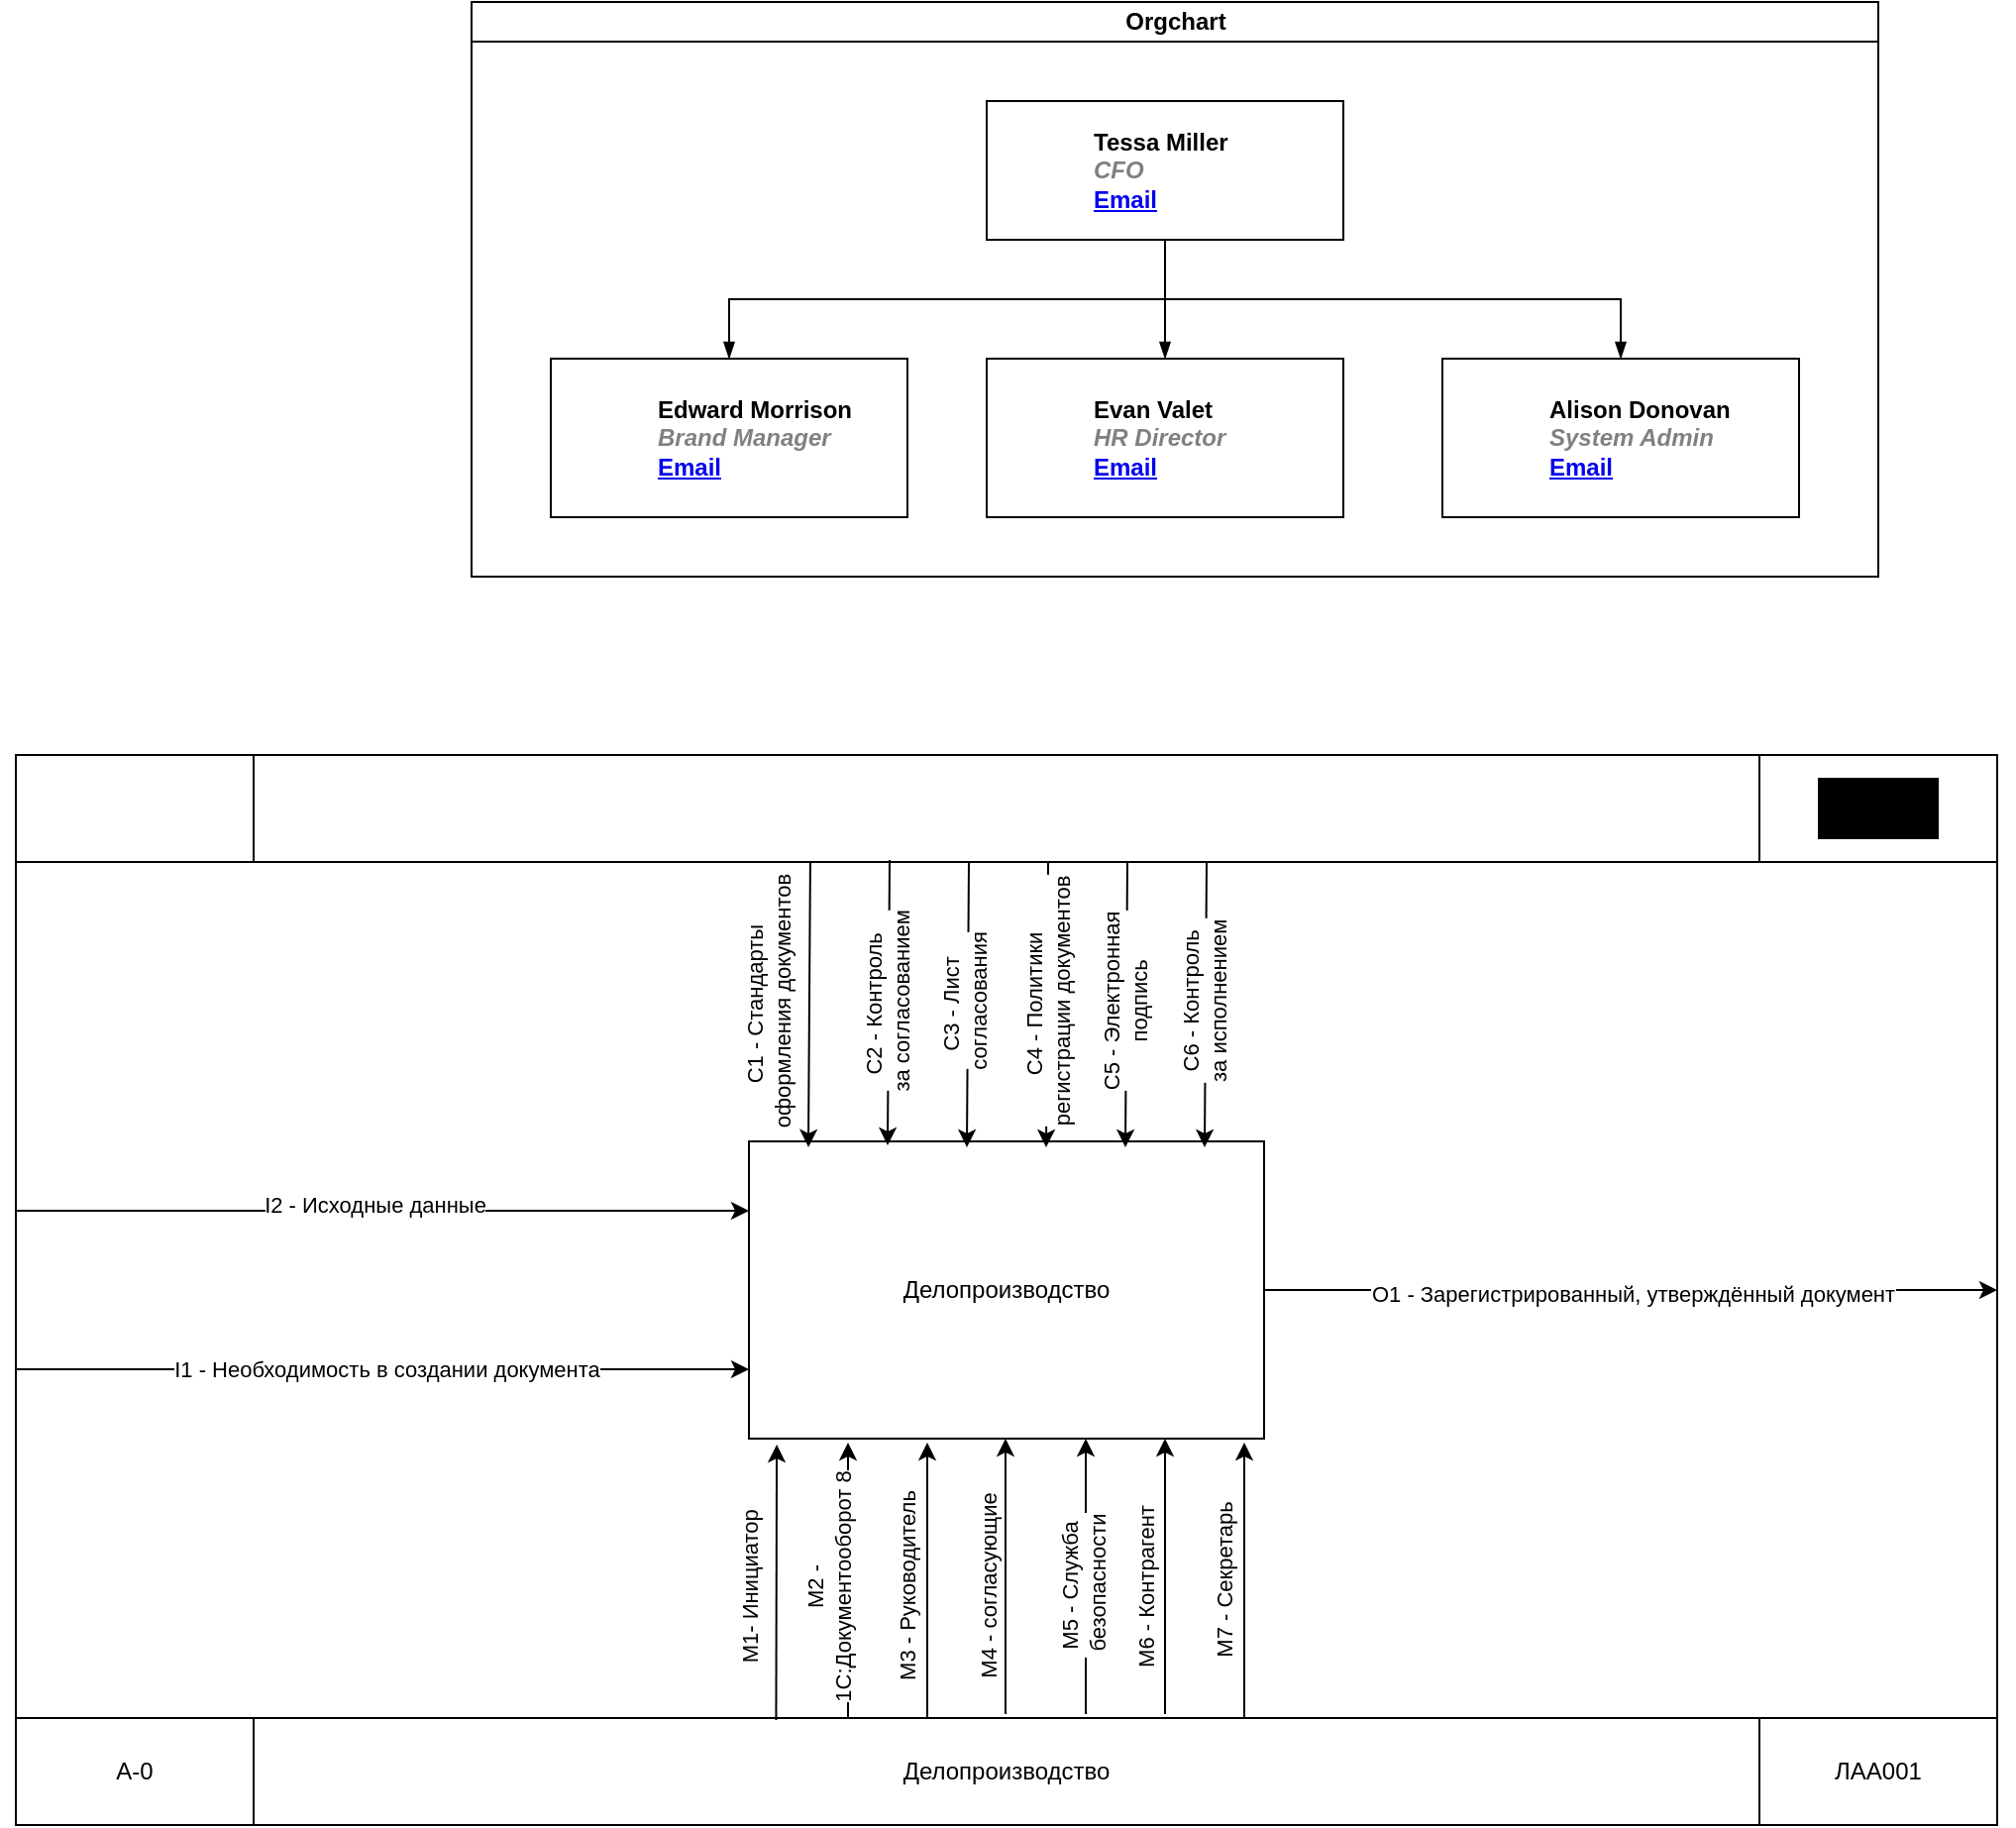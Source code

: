 <mxfile version="25.0.1">
  <diagram id="prtHgNgQTEPvFCAcTncT" name="Page-1">
    <mxGraphModel dx="1982" dy="659" grid="1" gridSize="10" guides="1" tooltips="1" connect="1" arrows="1" fold="1" page="1" pageScale="1" pageWidth="827" pageHeight="1169" math="0" shadow="0">
      <root>
        <mxCell id="0" />
        <mxCell id="1" parent="0" />
        <mxCell id="dNxyNK7c78bLwvsdeMH5-11" value="Orgchart" style="swimlane;html=1;startSize=20;horizontal=1;containerType=tree;glass=0;" parent="1" vertex="1">
          <mxGeometry x="40" y="80" width="710" height="290" as="geometry" />
        </mxCell>
        <UserObject label="%name%&lt;br&gt;&lt;i style=&quot;color: gray&quot;&gt;%position%&lt;/i&gt;&lt;br&gt;&lt;a href=&quot;mailto:%email%&quot;&gt;Email&lt;/a&gt;" name="Tessa Miller" position="CFO" location="Office 1" email="me@example.com" placeholders="1" link="https://www.draw.io" id="dNxyNK7c78bLwvsdeMH5-12">
          <mxCell style="label;image=https://cdn3.iconfinder.com/data/icons/user-avatars-1/512/users-3-128.png;whiteSpace=wrap;html=1;rounded=0;glass=0;treeMoving=1;treeFolding=1;" parent="dNxyNK7c78bLwvsdeMH5-11" vertex="1">
            <mxGeometry x="260" y="50" width="180" height="70" as="geometry" />
          </mxCell>
        </UserObject>
        <mxCell id="dNxyNK7c78bLwvsdeMH5-13" value="" style="endArrow=blockThin;endFill=1;fontSize=11;edgeStyle=elbowEdgeStyle;elbow=vertical;rounded=0;" parent="dNxyNK7c78bLwvsdeMH5-11" source="dNxyNK7c78bLwvsdeMH5-12" target="dNxyNK7c78bLwvsdeMH5-14" edge="1">
          <mxGeometry relative="1" as="geometry" />
        </mxCell>
        <UserObject label="%name%&lt;br&gt;&lt;i style=&quot;color: gray&quot;&gt;%position%&lt;/i&gt;&lt;br&gt;&lt;a href=&quot;mailto:%email%&quot;&gt;Email&lt;/a&gt;" name="Edward Morrison" position="Brand Manager" location="Office 2" email="me@example.com" placeholders="1" link="https://www.draw.io" id="dNxyNK7c78bLwvsdeMH5-14">
          <mxCell style="label;image=https://cdn3.iconfinder.com/data/icons/user-avatars-1/512/users-10-3-128.png;whiteSpace=wrap;html=1;rounded=0;glass=0;treeFolding=1;treeMoving=1;" parent="dNxyNK7c78bLwvsdeMH5-11" vertex="1">
            <mxGeometry x="40" y="180" width="180" height="80" as="geometry" />
          </mxCell>
        </UserObject>
        <mxCell id="dNxyNK7c78bLwvsdeMH5-15" value="" style="endArrow=blockThin;endFill=1;fontSize=11;edgeStyle=elbowEdgeStyle;elbow=vertical;rounded=0;" parent="dNxyNK7c78bLwvsdeMH5-11" source="dNxyNK7c78bLwvsdeMH5-12" target="dNxyNK7c78bLwvsdeMH5-16" edge="1">
          <mxGeometry relative="1" as="geometry" />
        </mxCell>
        <UserObject label="%name%&lt;br&gt;&lt;i style=&quot;color: gray&quot;&gt;%position%&lt;/i&gt;&lt;br&gt;&lt;a href=&quot;mailto:%email%&quot;&gt;Email&lt;/a&gt;" name="Evan Valet" position="HR Director" location="Office 4" email="me@example.com" placeholders="1" link="https://www.draw.io" id="dNxyNK7c78bLwvsdeMH5-16">
          <mxCell style="label;image=https://cdn3.iconfinder.com/data/icons/user-avatars-1/512/users-9-2-128.png;whiteSpace=wrap;html=1;rounded=0;glass=0;treeFolding=1;treeMoving=1;" parent="dNxyNK7c78bLwvsdeMH5-11" vertex="1">
            <mxGeometry x="260" y="180" width="180" height="80" as="geometry" />
          </mxCell>
        </UserObject>
        <mxCell id="dNxyNK7c78bLwvsdeMH5-17" value="" style="endArrow=blockThin;endFill=1;fontSize=11;edgeStyle=elbowEdgeStyle;elbow=vertical;rounded=0;" parent="dNxyNK7c78bLwvsdeMH5-11" source="dNxyNK7c78bLwvsdeMH5-12" target="dNxyNK7c78bLwvsdeMH5-18" edge="1">
          <mxGeometry relative="1" as="geometry" />
        </mxCell>
        <UserObject label="%name%&lt;br&gt;&lt;i style=&quot;color: gray&quot;&gt;%position%&lt;/i&gt;&lt;br&gt;&lt;a href=&quot;mailto:%email%&quot;&gt;Email&lt;/a&gt;" name="Alison Donovan" position="System Admin" location="Office 3" email="me@example.com" placeholders="1" link="https://www.draw.io" id="dNxyNK7c78bLwvsdeMH5-18">
          <mxCell style="label;image=https://cdn3.iconfinder.com/data/icons/user-avatars-1/512/users-2-128.png;whiteSpace=wrap;html=1;rounded=0;glass=0;" parent="dNxyNK7c78bLwvsdeMH5-11" vertex="1">
            <mxGeometry x="490" y="180" width="180" height="80" as="geometry" />
          </mxCell>
        </UserObject>
        <mxCell id="4uhgzGvUtN5T5S1G_zmg-6" value="" style="group" vertex="1" connectable="0" parent="1">
          <mxGeometry x="-190" y="460.0" width="1000" height="540" as="geometry" />
        </mxCell>
        <mxCell id="4uhgzGvUtN5T5S1G_zmg-1" value="" style="shape=process;whiteSpace=wrap;html=1;backgroundOutline=1;rotation=90;" vertex="1" parent="4uhgzGvUtN5T5S1G_zmg-6">
          <mxGeometry x="230" y="-230.0" width="540" height="1000" as="geometry" />
        </mxCell>
        <mxCell id="4uhgzGvUtN5T5S1G_zmg-2" value="" style="rounded=0;whiteSpace=wrap;html=1;" vertex="1" parent="4uhgzGvUtN5T5S1G_zmg-6">
          <mxGeometry y="5.684e-14" width="120" height="54" as="geometry" />
        </mxCell>
        <mxCell id="4uhgzGvUtN5T5S1G_zmg-3" value="ЛАА001" style="rounded=0;whiteSpace=wrap;html=1;" vertex="1" parent="4uhgzGvUtN5T5S1G_zmg-6">
          <mxGeometry x="880" y="486.0" width="120" height="54" as="geometry" />
        </mxCell>
        <mxCell id="4uhgzGvUtN5T5S1G_zmg-4" value="" style="rounded=0;whiteSpace=wrap;html=1;" vertex="1" parent="4uhgzGvUtN5T5S1G_zmg-6">
          <mxGeometry x="880" y="5.684e-14" width="120" height="54" as="geometry" />
        </mxCell>
        <mxCell id="4uhgzGvUtN5T5S1G_zmg-5" value="A-0" style="rounded=0;whiteSpace=wrap;html=1;" vertex="1" parent="4uhgzGvUtN5T5S1G_zmg-6">
          <mxGeometry y="486.0" width="120" height="54" as="geometry" />
        </mxCell>
        <mxCell id="4uhgzGvUtN5T5S1G_zmg-7" value="" style="rounded=0;whiteSpace=wrap;html=1;fillColor=#000000;" vertex="1" parent="4uhgzGvUtN5T5S1G_zmg-6">
          <mxGeometry x="910" y="12" width="60" height="30" as="geometry" />
        </mxCell>
        <mxCell id="4uhgzGvUtN5T5S1G_zmg-8" value="Делопроизводство" style="text;html=1;align=center;verticalAlign=middle;whiteSpace=wrap;rounded=0;" vertex="1" parent="4uhgzGvUtN5T5S1G_zmg-6">
          <mxGeometry x="120" y="486" width="760" height="54" as="geometry" />
        </mxCell>
        <mxCell id="4uhgzGvUtN5T5S1G_zmg-9" value="Делопроизводство" style="rounded=0;whiteSpace=wrap;html=1;" vertex="1" parent="4uhgzGvUtN5T5S1G_zmg-6">
          <mxGeometry x="370" y="195" width="260" height="150" as="geometry" />
        </mxCell>
        <mxCell id="4uhgzGvUtN5T5S1G_zmg-12" value="" style="endArrow=classic;html=1;rounded=0;exitX=0.461;exitY=0.999;exitDx=0;exitDy=0;exitPerimeter=0;entryX=0.004;entryY=0.36;entryDx=0;entryDy=0;entryPerimeter=0;" edge="1" parent="4uhgzGvUtN5T5S1G_zmg-6">
          <mxGeometry width="50" height="50" relative="1" as="geometry">
            <mxPoint y="310.0" as="sourcePoint" />
            <mxPoint x="370" y="310.0" as="targetPoint" />
          </mxGeometry>
        </mxCell>
        <mxCell id="4uhgzGvUtN5T5S1G_zmg-15" value="I1 - Необходимость в создании документа" style="edgeLabel;html=1;align=center;verticalAlign=middle;resizable=0;points=[];" vertex="1" connectable="0" parent="4uhgzGvUtN5T5S1G_zmg-12">
          <mxGeometry x="0.011" relative="1" as="geometry">
            <mxPoint as="offset" />
          </mxGeometry>
        </mxCell>
        <mxCell id="4uhgzGvUtN5T5S1G_zmg-16" value="" style="endArrow=classic;html=1;rounded=0;exitX=0.461;exitY=0.999;exitDx=0;exitDy=0;exitPerimeter=0;entryX=0.004;entryY=0.36;entryDx=0;entryDy=0;entryPerimeter=0;" edge="1" parent="4uhgzGvUtN5T5S1G_zmg-6">
          <mxGeometry width="50" height="50" relative="1" as="geometry">
            <mxPoint y="230.0" as="sourcePoint" />
            <mxPoint x="370" y="230.0" as="targetPoint" />
          </mxGeometry>
        </mxCell>
        <mxCell id="4uhgzGvUtN5T5S1G_zmg-18" value="I2 - Исходные данные" style="edgeLabel;html=1;align=center;verticalAlign=middle;resizable=0;points=[];" vertex="1" connectable="0" parent="4uhgzGvUtN5T5S1G_zmg-16">
          <mxGeometry x="-0.022" y="3" relative="1" as="geometry">
            <mxPoint as="offset" />
          </mxGeometry>
        </mxCell>
        <mxCell id="4uhgzGvUtN5T5S1G_zmg-19" value="" style="endArrow=classic;html=1;rounded=0;entryX=0.054;entryY=0.013;entryDx=0;entryDy=0;entryPerimeter=0;" edge="1" parent="4uhgzGvUtN5T5S1G_zmg-6">
          <mxGeometry width="50" height="50" relative="1" as="geometry">
            <mxPoint x="400.96" y="54.0" as="sourcePoint" />
            <mxPoint x="400.0" y="197.95" as="targetPoint" />
          </mxGeometry>
        </mxCell>
        <mxCell id="4uhgzGvUtN5T5S1G_zmg-25" value="C1 - Стандарты&amp;nbsp;&lt;div&gt;оформления документов&lt;/div&gt;" style="edgeLabel;html=1;align=center;verticalAlign=middle;resizable=0;points=[];rotation=-90;" vertex="1" connectable="0" parent="4uhgzGvUtN5T5S1G_zmg-19">
          <mxGeometry x="-0.083" y="-1" relative="1" as="geometry">
            <mxPoint x="-20" y="5" as="offset" />
          </mxGeometry>
        </mxCell>
        <mxCell id="4uhgzGvUtN5T5S1G_zmg-24" value="" style="endArrow=classic;html=1;rounded=0;entryX=0.054;entryY=0.013;entryDx=0;entryDy=0;entryPerimeter=0;" edge="1" parent="4uhgzGvUtN5T5S1G_zmg-6">
          <mxGeometry width="50" height="50" relative="1" as="geometry">
            <mxPoint x="601" y="54.0" as="sourcePoint" />
            <mxPoint x="600" y="198.0" as="targetPoint" />
          </mxGeometry>
        </mxCell>
        <mxCell id="4uhgzGvUtN5T5S1G_zmg-30" value="C6 - Контроль&lt;div&gt;за исполнением&lt;/div&gt;" style="edgeLabel;html=1;align=center;verticalAlign=middle;resizable=0;points=[];rotation=-90;" vertex="1" connectable="0" parent="4uhgzGvUtN5T5S1G_zmg-24">
          <mxGeometry x="0.153" y="-1" relative="1" as="geometry">
            <mxPoint y="-12" as="offset" />
          </mxGeometry>
        </mxCell>
        <mxCell id="4uhgzGvUtN5T5S1G_zmg-23" value="" style="endArrow=classic;html=1;rounded=0;entryX=0.054;entryY=0.013;entryDx=0;entryDy=0;entryPerimeter=0;" edge="1" parent="4uhgzGvUtN5T5S1G_zmg-6">
          <mxGeometry width="50" height="50" relative="1" as="geometry">
            <mxPoint x="561" y="54.0" as="sourcePoint" />
            <mxPoint x="560" y="198.0" as="targetPoint" />
          </mxGeometry>
        </mxCell>
        <mxCell id="4uhgzGvUtN5T5S1G_zmg-29" value="C5 - Электронная&lt;div&gt;подпись&lt;/div&gt;" style="edgeLabel;html=1;align=center;verticalAlign=middle;resizable=0;points=[];rotation=-90;" vertex="1" connectable="0" parent="4uhgzGvUtN5T5S1G_zmg-23">
          <mxGeometry x="0.111" y="-1" relative="1" as="geometry">
            <mxPoint y="-9" as="offset" />
          </mxGeometry>
        </mxCell>
        <mxCell id="4uhgzGvUtN5T5S1G_zmg-22" value="" style="endArrow=classic;html=1;rounded=0;entryX=0.054;entryY=0.013;entryDx=0;entryDy=0;entryPerimeter=0;" edge="1" parent="4uhgzGvUtN5T5S1G_zmg-6">
          <mxGeometry width="50" height="50" relative="1" as="geometry">
            <mxPoint x="521" y="54.0" as="sourcePoint" />
            <mxPoint x="520" y="198.0" as="targetPoint" />
          </mxGeometry>
        </mxCell>
        <mxCell id="4uhgzGvUtN5T5S1G_zmg-28" value="C4 - Политики&amp;nbsp;&lt;div&gt;регистрации документов&lt;/div&gt;" style="edgeLabel;html=1;align=center;verticalAlign=middle;resizable=0;points=[];rotation=-90;" vertex="1" connectable="0" parent="4uhgzGvUtN5T5S1G_zmg-22">
          <mxGeometry x="0.07" y="-3" relative="1" as="geometry">
            <mxPoint x="3" y="-6" as="offset" />
          </mxGeometry>
        </mxCell>
        <mxCell id="4uhgzGvUtN5T5S1G_zmg-21" value="" style="endArrow=classic;html=1;rounded=0;entryX=0.054;entryY=0.013;entryDx=0;entryDy=0;entryPerimeter=0;" edge="1" parent="4uhgzGvUtN5T5S1G_zmg-6">
          <mxGeometry width="50" height="50" relative="1" as="geometry">
            <mxPoint x="481" y="54.0" as="sourcePoint" />
            <mxPoint x="480" y="198.0" as="targetPoint" />
          </mxGeometry>
        </mxCell>
        <mxCell id="4uhgzGvUtN5T5S1G_zmg-27" value="C3 - Лист&amp;nbsp;&lt;div&gt;согласования&lt;/div&gt;" style="edgeLabel;html=1;align=center;verticalAlign=middle;resizable=0;points=[];rotation=-90;" vertex="1" connectable="0" parent="4uhgzGvUtN5T5S1G_zmg-21">
          <mxGeometry x="0.098" y="-2" relative="1" as="geometry">
            <mxPoint y="-8" as="offset" />
          </mxGeometry>
        </mxCell>
        <mxCell id="4uhgzGvUtN5T5S1G_zmg-20" value="" style="endArrow=classic;html=1;rounded=0;entryX=0.054;entryY=0.013;entryDx=0;entryDy=0;entryPerimeter=0;" edge="1" parent="4uhgzGvUtN5T5S1G_zmg-6">
          <mxGeometry width="50" height="50" relative="1" as="geometry">
            <mxPoint x="441" y="53.0" as="sourcePoint" />
            <mxPoint x="440" y="197.0" as="targetPoint" />
          </mxGeometry>
        </mxCell>
        <mxCell id="4uhgzGvUtN5T5S1G_zmg-26" value="C2 - Контроль&amp;nbsp;&lt;div&gt;за согласованием&lt;/div&gt;" style="edgeLabel;html=1;align=center;verticalAlign=middle;resizable=0;points=[];rotation=-90;" vertex="1" connectable="0" parent="4uhgzGvUtN5T5S1G_zmg-20">
          <mxGeometry x="0.139" y="-1" relative="1" as="geometry">
            <mxPoint y="-10" as="offset" />
          </mxGeometry>
        </mxCell>
        <mxCell id="4uhgzGvUtN5T5S1G_zmg-31" value="" style="endArrow=classic;html=1;rounded=0;" edge="1" parent="4uhgzGvUtN5T5S1G_zmg-6" target="4uhgzGvUtN5T5S1G_zmg-1">
          <mxGeometry width="50" height="50" relative="1" as="geometry">
            <mxPoint x="630" y="270.0" as="sourcePoint" />
            <mxPoint x="680" y="220.0" as="targetPoint" />
          </mxGeometry>
        </mxCell>
        <mxCell id="4uhgzGvUtN5T5S1G_zmg-32" value="O1 - Зарегистрированный, утверждённый документ" style="edgeLabel;html=1;align=center;verticalAlign=middle;resizable=0;points=[];" vertex="1" connectable="0" parent="4uhgzGvUtN5T5S1G_zmg-31">
          <mxGeometry x="0.005" y="-2" relative="1" as="geometry">
            <mxPoint as="offset" />
          </mxGeometry>
        </mxCell>
        <mxCell id="4uhgzGvUtN5T5S1G_zmg-33" value="" style="endArrow=classic;html=1;rounded=0;exitX=0.347;exitY=0.019;exitDx=0;exitDy=0;exitPerimeter=0;entryX=0.054;entryY=1.02;entryDx=0;entryDy=0;entryPerimeter=0;" edge="1" parent="4uhgzGvUtN5T5S1G_zmg-6" source="4uhgzGvUtN5T5S1G_zmg-8" target="4uhgzGvUtN5T5S1G_zmg-9">
          <mxGeometry width="50" height="50" relative="1" as="geometry">
            <mxPoint x="590" y="330.0" as="sourcePoint" />
            <mxPoint x="640" y="280.0" as="targetPoint" />
          </mxGeometry>
        </mxCell>
        <mxCell id="4uhgzGvUtN5T5S1G_zmg-41" value="M1- Инициатор" style="edgeLabel;html=1;align=center;verticalAlign=middle;resizable=0;points=[];rotation=-90;" vertex="1" connectable="0" parent="4uhgzGvUtN5T5S1G_zmg-33">
          <mxGeometry x="-0.065" y="3" relative="1" as="geometry">
            <mxPoint x="-11" y="-2" as="offset" />
          </mxGeometry>
        </mxCell>
        <mxCell id="4uhgzGvUtN5T5S1G_zmg-39" value="" style="endArrow=classic;html=1;rounded=0;exitX=0.347;exitY=0.019;exitDx=0;exitDy=0;exitPerimeter=0;entryX=0.054;entryY=1.02;entryDx=0;entryDy=0;entryPerimeter=0;" edge="1" parent="4uhgzGvUtN5T5S1G_zmg-6">
          <mxGeometry width="50" height="50" relative="1" as="geometry">
            <mxPoint x="580" y="484.0" as="sourcePoint" />
            <mxPoint x="580" y="345.0" as="targetPoint" />
          </mxGeometry>
        </mxCell>
        <mxCell id="4uhgzGvUtN5T5S1G_zmg-46" value="M6 - Контрагент" style="edgeLabel;html=1;align=center;verticalAlign=middle;resizable=0;points=[];rotation=-90;" vertex="1" connectable="0" parent="4uhgzGvUtN5T5S1G_zmg-39">
          <mxGeometry x="-0.293" relative="1" as="geometry">
            <mxPoint x="-10" y="-15" as="offset" />
          </mxGeometry>
        </mxCell>
        <mxCell id="4uhgzGvUtN5T5S1G_zmg-38" value="" style="endArrow=classic;html=1;rounded=0;exitX=0.347;exitY=0.019;exitDx=0;exitDy=0;exitPerimeter=0;entryX=0.054;entryY=1.02;entryDx=0;entryDy=0;entryPerimeter=0;" edge="1" parent="4uhgzGvUtN5T5S1G_zmg-6">
          <mxGeometry width="50" height="50" relative="1" as="geometry">
            <mxPoint x="460" y="486" as="sourcePoint" />
            <mxPoint x="460" y="347.0" as="targetPoint" />
          </mxGeometry>
        </mxCell>
        <mxCell id="4uhgzGvUtN5T5S1G_zmg-43" value="M3 - Руководитель" style="edgeLabel;html=1;align=center;verticalAlign=middle;resizable=0;points=[];rotation=-90;" vertex="1" connectable="0" parent="4uhgzGvUtN5T5S1G_zmg-38">
          <mxGeometry x="-0.041" y="2" relative="1" as="geometry">
            <mxPoint x="-8" as="offset" />
          </mxGeometry>
        </mxCell>
        <mxCell id="4uhgzGvUtN5T5S1G_zmg-37" value="" style="endArrow=classic;html=1;rounded=0;exitX=0.347;exitY=0.019;exitDx=0;exitDy=0;exitPerimeter=0;entryX=0.054;entryY=1.02;entryDx=0;entryDy=0;entryPerimeter=0;" edge="1" parent="4uhgzGvUtN5T5S1G_zmg-6">
          <mxGeometry width="50" height="50" relative="1" as="geometry">
            <mxPoint x="499.5" y="484.0" as="sourcePoint" />
            <mxPoint x="499.5" y="345.0" as="targetPoint" />
          </mxGeometry>
        </mxCell>
        <mxCell id="4uhgzGvUtN5T5S1G_zmg-44" value="M4 - согласующие" style="edgeLabel;html=1;align=center;verticalAlign=middle;resizable=0;points=[];rotation=-90;" vertex="1" connectable="0" parent="4uhgzGvUtN5T5S1G_zmg-37">
          <mxGeometry x="0.01" relative="1" as="geometry">
            <mxPoint x="-9" y="6" as="offset" />
          </mxGeometry>
        </mxCell>
        <mxCell id="4uhgzGvUtN5T5S1G_zmg-36" value="" style="endArrow=classic;html=1;rounded=0;exitX=0.347;exitY=0.019;exitDx=0;exitDy=0;exitPerimeter=0;entryX=0.054;entryY=1.02;entryDx=0;entryDy=0;entryPerimeter=0;" edge="1" parent="4uhgzGvUtN5T5S1G_zmg-6">
          <mxGeometry width="50" height="50" relative="1" as="geometry">
            <mxPoint x="540" y="484.0" as="sourcePoint" />
            <mxPoint x="540" y="345.0" as="targetPoint" />
          </mxGeometry>
        </mxCell>
        <mxCell id="4uhgzGvUtN5T5S1G_zmg-45" value="M5 - Служба&lt;div&gt;&amp;nbsp;безопасности&lt;/div&gt;" style="edgeLabel;html=1;align=center;verticalAlign=middle;resizable=0;points=[];rotation=-90;" vertex="1" connectable="0" parent="4uhgzGvUtN5T5S1G_zmg-36">
          <mxGeometry x="-0.158" y="1" relative="1" as="geometry">
            <mxPoint y="-6" as="offset" />
          </mxGeometry>
        </mxCell>
        <mxCell id="4uhgzGvUtN5T5S1G_zmg-35" value="" style="endArrow=classic;html=1;rounded=0;exitX=0.347;exitY=0.019;exitDx=0;exitDy=0;exitPerimeter=0;entryX=0.054;entryY=1.02;entryDx=0;entryDy=0;entryPerimeter=0;" edge="1" parent="4uhgzGvUtN5T5S1G_zmg-6">
          <mxGeometry width="50" height="50" relative="1" as="geometry">
            <mxPoint x="620" y="486.0" as="sourcePoint" />
            <mxPoint x="620" y="347.0" as="targetPoint" />
          </mxGeometry>
        </mxCell>
        <mxCell id="4uhgzGvUtN5T5S1G_zmg-47" value="M7 - Секретарь" style="edgeLabel;html=1;align=center;verticalAlign=middle;resizable=0;points=[];rotation=-90;" vertex="1" connectable="0" parent="4uhgzGvUtN5T5S1G_zmg-35">
          <mxGeometry x="-0.001" y="-1" relative="1" as="geometry">
            <mxPoint x="-11" as="offset" />
          </mxGeometry>
        </mxCell>
        <mxCell id="4uhgzGvUtN5T5S1G_zmg-34" value="" style="endArrow=classic;html=1;rounded=0;exitX=0.347;exitY=0.019;exitDx=0;exitDy=0;exitPerimeter=0;entryX=0.054;entryY=1.02;entryDx=0;entryDy=0;entryPerimeter=0;" edge="1" parent="4uhgzGvUtN5T5S1G_zmg-6">
          <mxGeometry width="50" height="50" relative="1" as="geometry">
            <mxPoint x="420" y="486.0" as="sourcePoint" />
            <mxPoint x="420" y="347.0" as="targetPoint" />
          </mxGeometry>
        </mxCell>
        <mxCell id="4uhgzGvUtN5T5S1G_zmg-42" value="&amp;nbsp;M2 -&amp;nbsp;&lt;div&gt;1C:Документооборот 8&lt;/div&gt;" style="edgeLabel;html=1;align=center;verticalAlign=middle;resizable=0;points=[];rotation=-90;" vertex="1" connectable="0" parent="4uhgzGvUtN5T5S1G_zmg-34">
          <mxGeometry x="-0.05" relative="1" as="geometry">
            <mxPoint x="-10" as="offset" />
          </mxGeometry>
        </mxCell>
      </root>
    </mxGraphModel>
  </diagram>
</mxfile>

